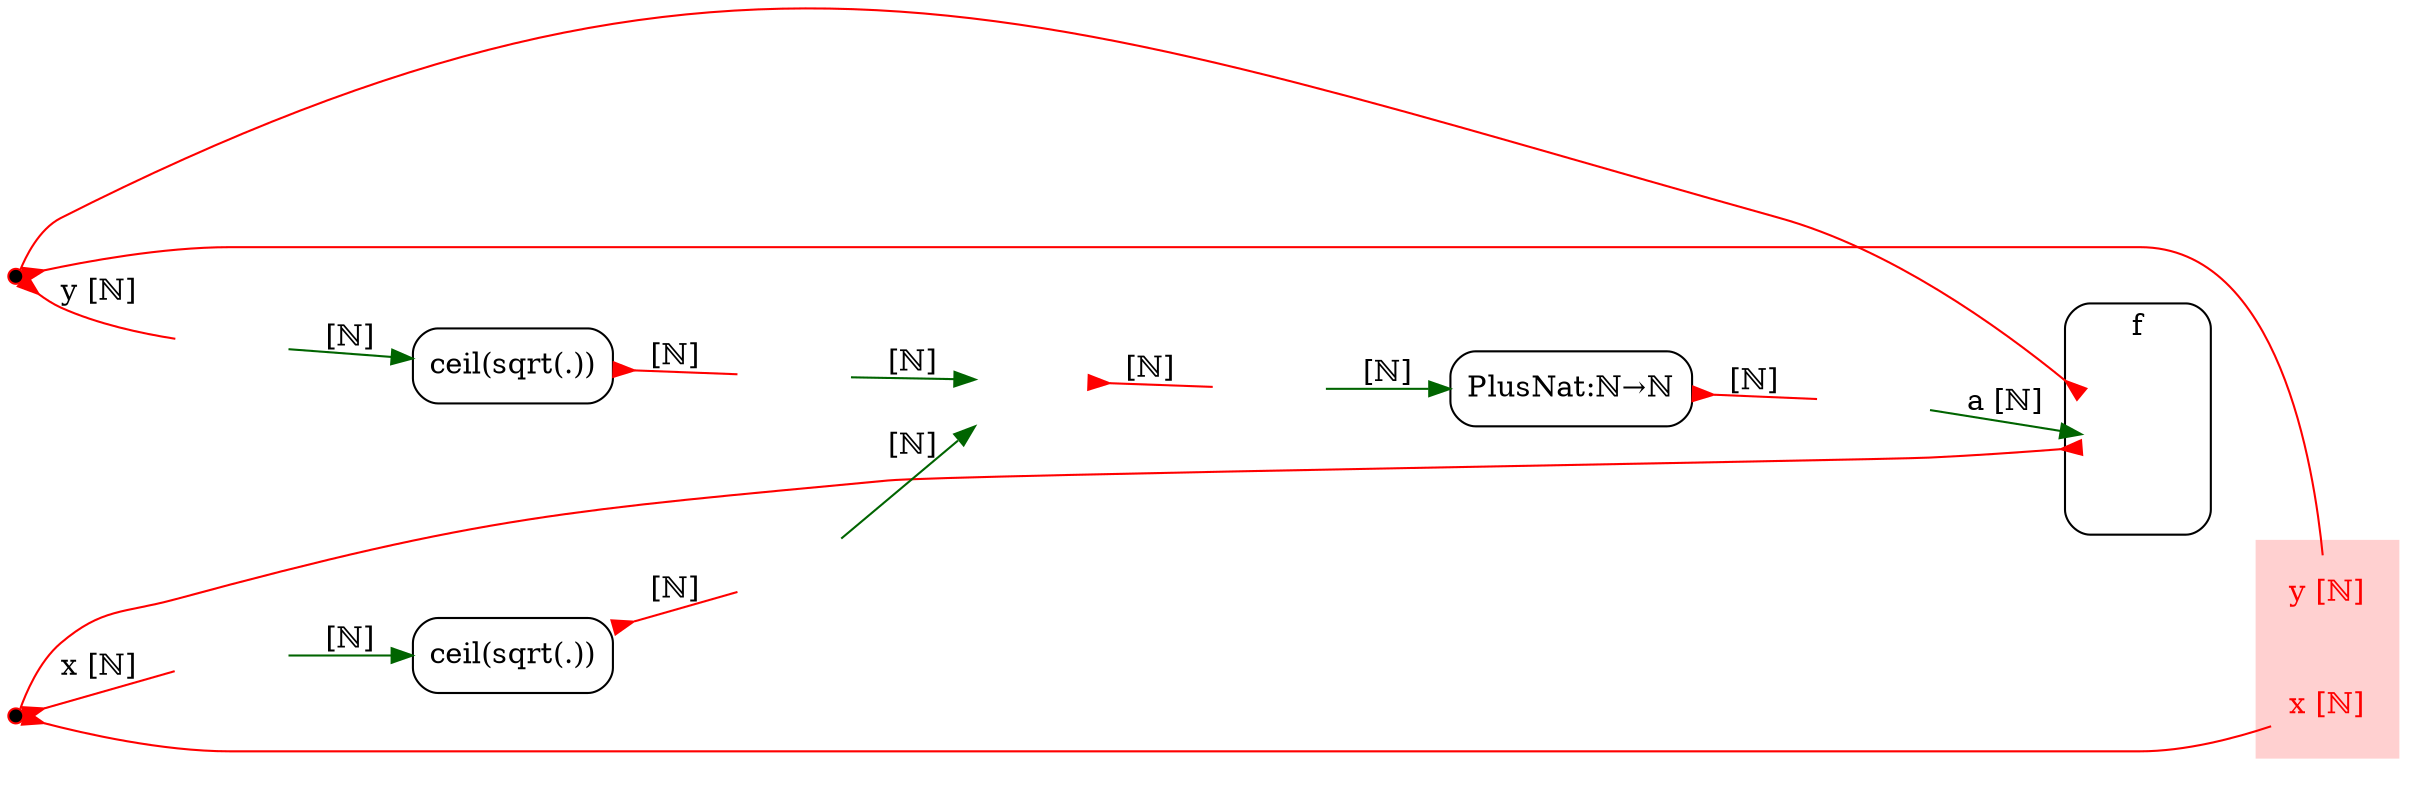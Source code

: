 /* Generated by GvGen v.0.9.1 (http://www.picviz.com/sections/opensource/gvgen.html) */

digraph G {
rankdir=LR;
   subgraph cluster1 {
   shape="box";
style="rounded";
label="f";
      node2 [shape="none",fixedsize="true",imagescale="true",image="/var/folders/kf/_zwsc1_j2wn8smr7xtrrpnxc0000gn/T/tmpNKtKGEdp-icons/resized/100/InvPlus2Nat.png",label="",height="1.0"];
   }
   node3 [width="0.1",style="filled",fillcolor="black",color="red",shape="point",label=""];
   node4 [width="0.1",style="filled",fillcolor="black",color="red",shape="point",label=""];
   node5 [shape="box",style="rounded",label="ceil(sqrt(.))"];
   node6 [shape="box",style="rounded",label="ceil(sqrt(.))"];
   node7 [shape="none",fixedsize="true",imagescale="true",image="/var/folders/kf/_zwsc1_j2wn8smr7xtrrpnxc0000gn/T/tmpNKtKGEdp-icons/resized/100/SumNNat.png",label="",height="1.0"];
   node8 [shape="box",style="rounded",label="PlusNat:ℕ→ℕ"];
   node9 [fixedsize="true",imagescale="true",shape="plaintext",image="/var/folders/kf/_zwsc1_j2wn8smr7xtrrpnxc0000gn/T/tmpNKtKGEdp-icons/resized/100/leq.png",label=""];
   node10 [fixedsize="true",imagescale="true",shape="plaintext",image="/var/folders/kf/_zwsc1_j2wn8smr7xtrrpnxc0000gn/T/tmpNKtKGEdp-icons/resized/100/leq.png",label=""];
   node11 [fixedsize="true",imagescale="true",shape="plaintext",image="/var/folders/kf/_zwsc1_j2wn8smr7xtrrpnxc0000gn/T/tmpNKtKGEdp-icons/resized/100/leq.png",label=""];
   node12 [fixedsize="true",imagescale="true",shape="plaintext",image="/var/folders/kf/_zwsc1_j2wn8smr7xtrrpnxc0000gn/T/tmpNKtKGEdp-icons/resized/100/leq.png",label=""];
   node13 [fixedsize="true",imagescale="true",shape="plaintext",image="/var/folders/kf/_zwsc1_j2wn8smr7xtrrpnxc0000gn/T/tmpNKtKGEdp-icons/resized/100/leq.png",label=""];
   node14 [fixedsize="true",imagescale="true",shape="plaintext",image="/var/folders/kf/_zwsc1_j2wn8smr7xtrrpnxc0000gn/T/tmpNKtKGEdp-icons/resized/100/leq.png",label=""];
   subgraph cluster15 {
   color="white";
bgcolor="#FFd0d0";
shape="plaintext";
label="";
      node17 [fontcolor="red",shape="none",label="x [ℕ]"];
      node16 [fontcolor="red",shape="none",label="y [ℕ]"];
   }
node2->node16 [style="invis",ltail=cluster1];
node2->node3 [arrowhead="none",weight="0",constraint="false",color="red",arrowtail="inv",dir="both"];
node2->node4 [arrowhead="none",weight="0",constraint="false",color="red",arrowtail="inv",dir="both"];
node3->node10 [color="red",arrowtail="inv",arrowhead="none",dir="both",label="y [ℕ]"];
node3->node16 [color="red",arrowtail="inv",arrowhead="none",dir="both"];
node4->node9 [color="red",arrowtail="inv",arrowhead="none",dir="both",label="x [ℕ]"];
node4->node17 [color="red",arrowtail="inv",arrowhead="none",dir="both"];
node5->node12 [color="red",arrowtail="inv",arrowhead="none",dir="both",label="[ℕ]"];
node6->node11 [color="red",arrowtail="inv",arrowhead="none",dir="both",label="[ℕ]"];
node6->node16 [style="invis"];
node7->node13 [color="red",arrowtail="inv",arrowhead="none",dir="both",label="[ℕ]"];
node8->node14 [color="red",arrowtail="inv",arrowhead="none",dir="both",label="[ℕ]"];
node9->node6 [color="darkgreen",arrowhead="normal",arrowtail="none",dir="both",label="[ℕ]"];
node10->node5 [color="darkgreen",arrowhead="normal",arrowtail="none",dir="both",label="[ℕ]"];
node11->node7 [color="darkgreen",arrowhead="normal",arrowtail="none",dir="both",label="[ℕ]"];
node11->node16 [style="invis"];
node12->node7 [color="darkgreen",arrowhead="normal",arrowtail="none",dir="both",label="[ℕ]"];
node13->node8 [color="darkgreen",arrowhead="normal",arrowtail="none",dir="both",label="[ℕ]"];
node14->node2 [color="darkgreen",arrowhead="normal",arrowtail="none",dir="both",label="a [ℕ]"];
}
